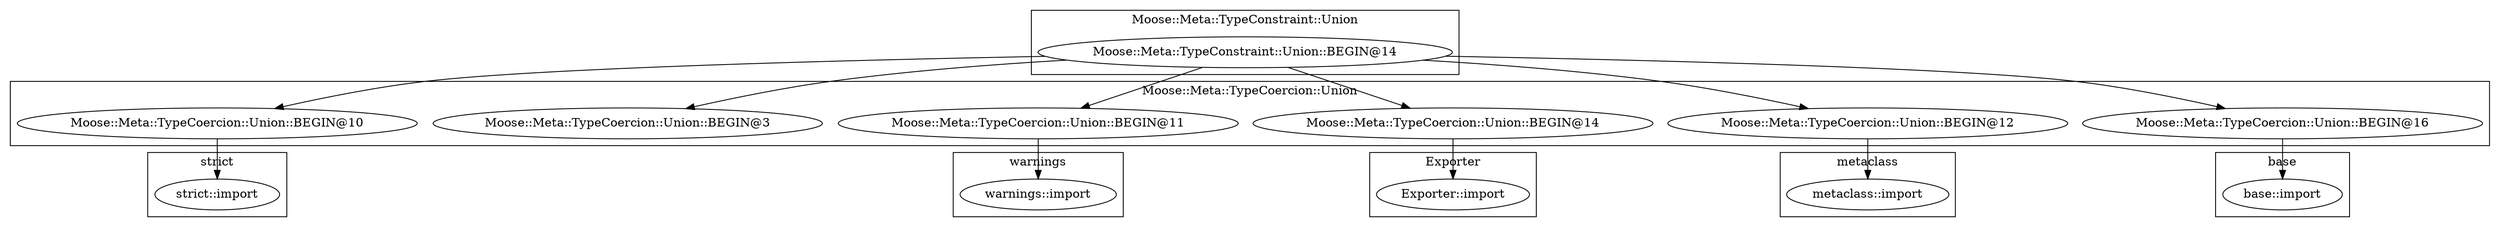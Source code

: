 digraph {
graph [overlap=false]
subgraph cluster_metaclass {
	label="metaclass";
	"metaclass::import";
}
subgraph cluster_base {
	label="base";
	"base::import";
}
subgraph cluster_Moose_Meta_TypeCoercion_Union {
	label="Moose::Meta::TypeCoercion::Union";
	"Moose::Meta::TypeCoercion::Union::BEGIN@10";
	"Moose::Meta::TypeCoercion::Union::BEGIN@11";
	"Moose::Meta::TypeCoercion::Union::BEGIN@14";
	"Moose::Meta::TypeCoercion::Union::BEGIN@12";
	"Moose::Meta::TypeCoercion::Union::BEGIN@3";
	"Moose::Meta::TypeCoercion::Union::BEGIN@16";
}
subgraph cluster_Exporter {
	label="Exporter";
	"Exporter::import";
}
subgraph cluster_warnings {
	label="warnings";
	"warnings::import";
}
subgraph cluster_strict {
	label="strict";
	"strict::import";
}
subgraph cluster_Moose_Meta_TypeConstraint_Union {
	label="Moose::Meta::TypeConstraint::Union";
	"Moose::Meta::TypeConstraint::Union::BEGIN@14";
}
"Moose::Meta::TypeCoercion::Union::BEGIN@14" -> "Exporter::import";
"Moose::Meta::TypeCoercion::Union::BEGIN@12" -> "metaclass::import";
"Moose::Meta::TypeConstraint::Union::BEGIN@14" -> "Moose::Meta::TypeCoercion::Union::BEGIN@14";
"Moose::Meta::TypeCoercion::Union::BEGIN@16" -> "base::import";
"Moose::Meta::TypeCoercion::Union::BEGIN@11" -> "warnings::import";
"Moose::Meta::TypeConstraint::Union::BEGIN@14" -> "Moose::Meta::TypeCoercion::Union::BEGIN@3";
"Moose::Meta::TypeCoercion::Union::BEGIN@10" -> "strict::import";
"Moose::Meta::TypeConstraint::Union::BEGIN@14" -> "Moose::Meta::TypeCoercion::Union::BEGIN@12";
"Moose::Meta::TypeConstraint::Union::BEGIN@14" -> "Moose::Meta::TypeCoercion::Union::BEGIN@16";
"Moose::Meta::TypeConstraint::Union::BEGIN@14" -> "Moose::Meta::TypeCoercion::Union::BEGIN@10";
"Moose::Meta::TypeConstraint::Union::BEGIN@14" -> "Moose::Meta::TypeCoercion::Union::BEGIN@11";
}
